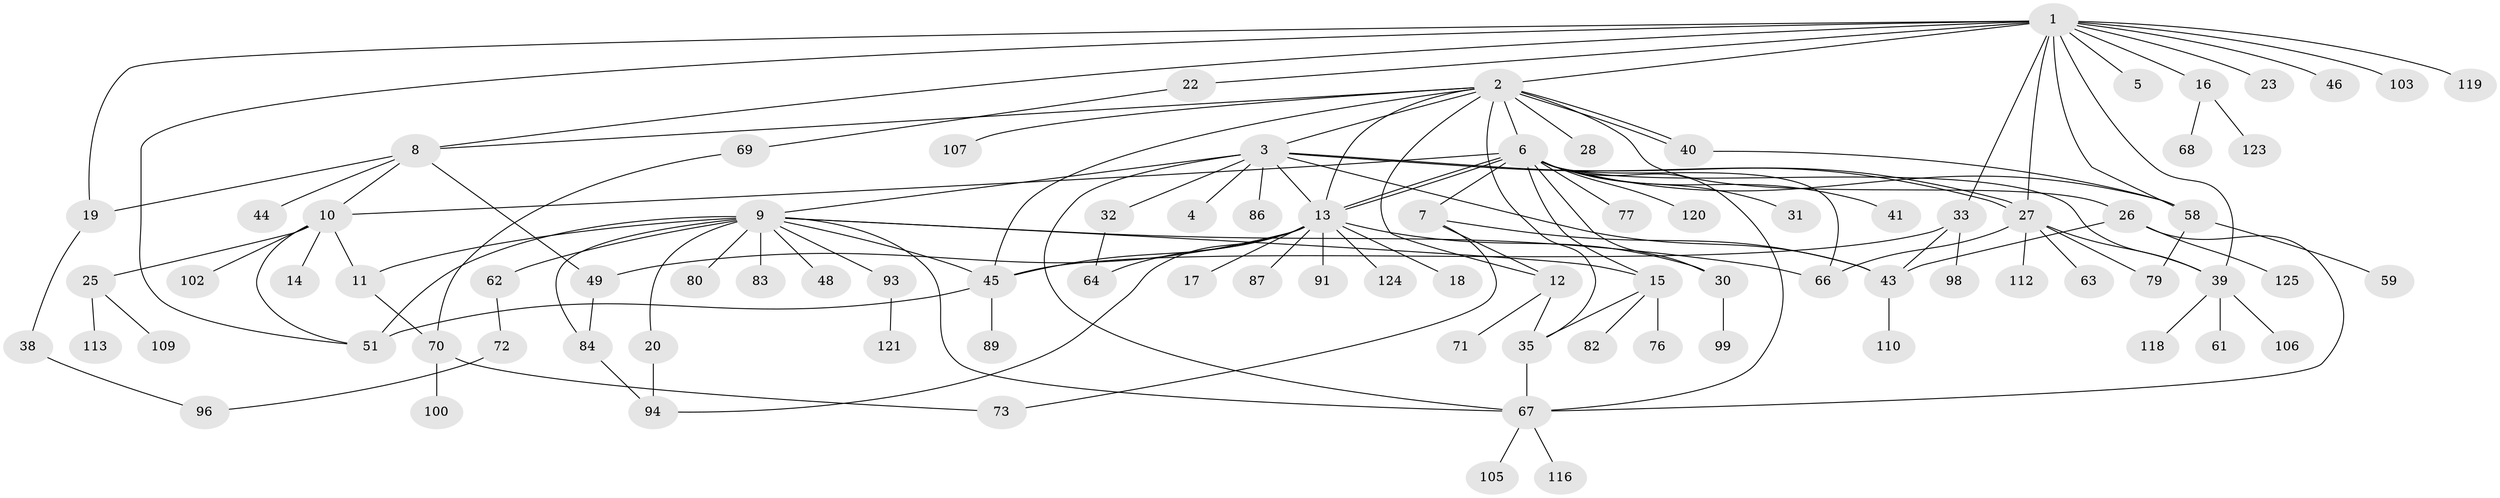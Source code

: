 // original degree distribution, {16: 0.008, 13: 0.016, 11: 0.008, 1: 0.456, 17: 0.008, 4: 0.064, 7: 0.024, 3: 0.168, 12: 0.008, 2: 0.176, 5: 0.056, 6: 0.008}
// Generated by graph-tools (version 1.1) at 2025/11/02/27/25 16:11:12]
// undirected, 90 vertices, 132 edges
graph export_dot {
graph [start="1"]
  node [color=gray90,style=filled];
  1 [super="+78"];
  2 [super="+92"];
  3 [super="+75"];
  4;
  5;
  6 [super="+34"];
  7;
  8 [super="+24"];
  9 [super="+36"];
  10 [super="+55"];
  11 [super="+21"];
  12;
  13 [super="+42"];
  14 [super="+111"];
  15 [super="+65"];
  16;
  17 [super="+95"];
  18 [super="+37"];
  19;
  20 [super="+54"];
  22 [super="+50"];
  23;
  25;
  26 [super="+29"];
  27 [super="+60"];
  28 [super="+88"];
  30 [super="+56"];
  31 [super="+114"];
  32 [super="+74"];
  33 [super="+81"];
  35;
  38;
  39 [super="+52"];
  40 [super="+90"];
  41;
  43 [super="+47"];
  44;
  45 [super="+57"];
  46;
  48;
  49 [super="+85"];
  51 [super="+53"];
  58 [super="+108"];
  59;
  61;
  62;
  63;
  64;
  66;
  67 [super="+97"];
  68;
  69;
  70 [super="+101"];
  71;
  72;
  73 [super="+115"];
  76 [super="+104"];
  77 [super="+122"];
  79;
  80;
  82;
  83;
  84;
  86;
  87;
  89;
  91;
  93;
  94;
  96 [super="+117"];
  98;
  99;
  100;
  102;
  103;
  105;
  106;
  107;
  109;
  110;
  112;
  113;
  116;
  118;
  119;
  120;
  121;
  123;
  124;
  125;
  1 -- 2;
  1 -- 5;
  1 -- 8;
  1 -- 16;
  1 -- 19;
  1 -- 22;
  1 -- 23;
  1 -- 27;
  1 -- 33;
  1 -- 46;
  1 -- 103;
  1 -- 119;
  1 -- 58;
  1 -- 39;
  1 -- 51;
  2 -- 3;
  2 -- 6 [weight=2];
  2 -- 8;
  2 -- 12;
  2 -- 26;
  2 -- 28;
  2 -- 35;
  2 -- 40;
  2 -- 40;
  2 -- 107;
  2 -- 13;
  2 -- 45;
  3 -- 4;
  3 -- 9;
  3 -- 13;
  3 -- 27;
  3 -- 27;
  3 -- 32;
  3 -- 43;
  3 -- 86;
  3 -- 67;
  6 -- 7;
  6 -- 13;
  6 -- 13;
  6 -- 15 [weight=2];
  6 -- 30;
  6 -- 31;
  6 -- 41;
  6 -- 58;
  6 -- 66;
  6 -- 67;
  6 -- 77;
  6 -- 120;
  6 -- 39;
  6 -- 10;
  7 -- 12;
  7 -- 43;
  7 -- 73;
  8 -- 10;
  8 -- 19;
  8 -- 44;
  8 -- 49;
  9 -- 20;
  9 -- 48;
  9 -- 51 [weight=2];
  9 -- 66;
  9 -- 80;
  9 -- 83;
  9 -- 84;
  9 -- 93;
  9 -- 45;
  9 -- 62;
  9 -- 15;
  9 -- 11;
  9 -- 67;
  10 -- 11;
  10 -- 14;
  10 -- 25;
  10 -- 51;
  10 -- 102;
  11 -- 70;
  12 -- 35;
  12 -- 71;
  13 -- 17;
  13 -- 18;
  13 -- 30;
  13 -- 45;
  13 -- 87;
  13 -- 91;
  13 -- 124;
  13 -- 64;
  13 -- 49;
  13 -- 94;
  15 -- 35;
  15 -- 76;
  15 -- 82;
  16 -- 68;
  16 -- 123;
  19 -- 38;
  20 -- 94;
  22 -- 69;
  25 -- 109;
  25 -- 113;
  26 -- 43;
  26 -- 125;
  26 -- 67;
  27 -- 63;
  27 -- 79;
  27 -- 112;
  27 -- 66;
  27 -- 39;
  30 -- 99;
  32 -- 64;
  33 -- 43;
  33 -- 45;
  33 -- 98;
  35 -- 67;
  38 -- 96;
  39 -- 61;
  39 -- 118;
  39 -- 106;
  40 -- 58;
  43 -- 110;
  45 -- 51;
  45 -- 89;
  49 -- 84;
  58 -- 59;
  58 -- 79;
  62 -- 72;
  67 -- 105;
  67 -- 116;
  69 -- 70;
  70 -- 100;
  70 -- 73;
  72 -- 96;
  84 -- 94;
  93 -- 121;
}
